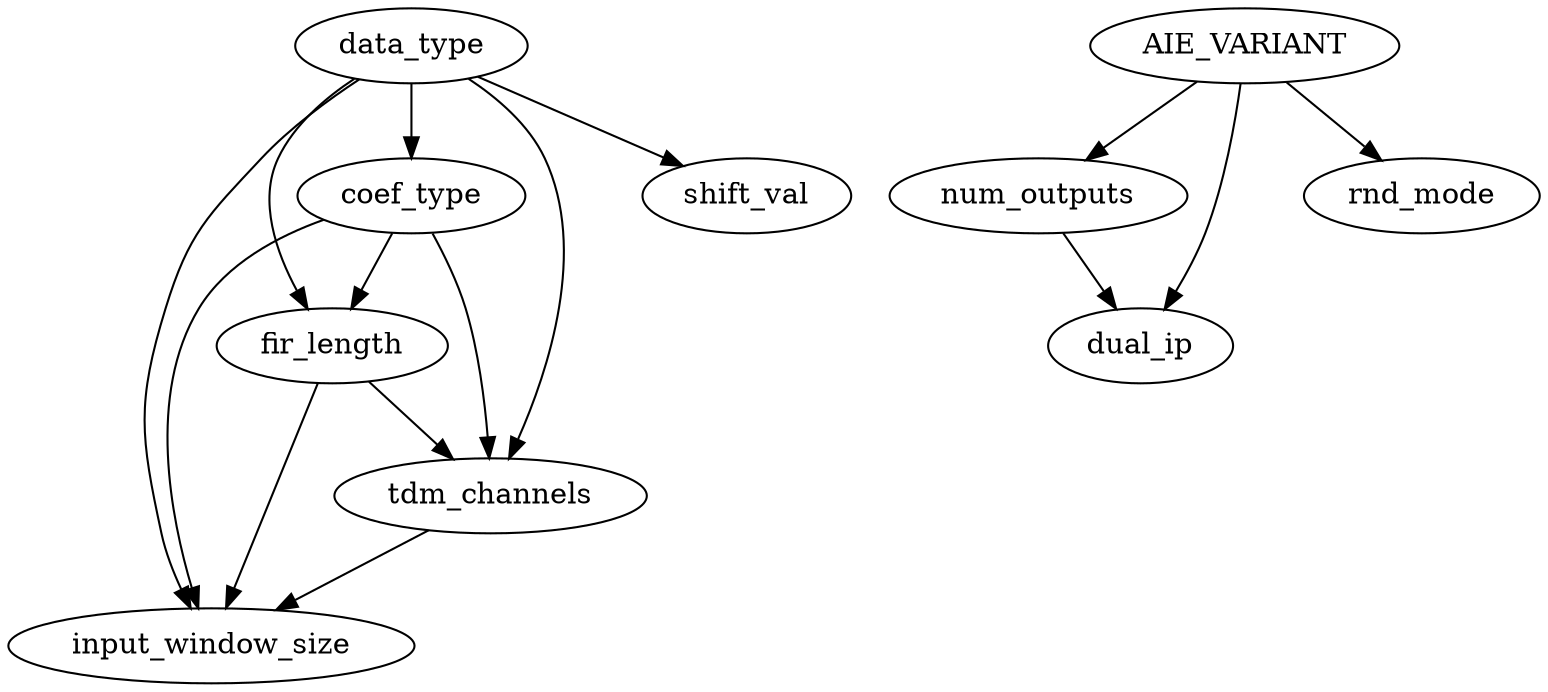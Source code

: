 digraph G {
data_type -> input_window_size;
coef_type -> input_window_size;
fir_length -> input_window_size;
tdm_channels -> input_window_size;
data_type -> tdm_channels;
coef_type -> tdm_channels;
fir_length -> tdm_channels;
AIE_VARIANT -> num_outputs;
data_type -> shift_val;
data_type -> coef_type;
num_outputs -> dual_ip;
AIE_VARIANT -> dual_ip;
data_type -> fir_length;
coef_type -> fir_length;
AIE_VARIANT -> rnd_mode;
}
